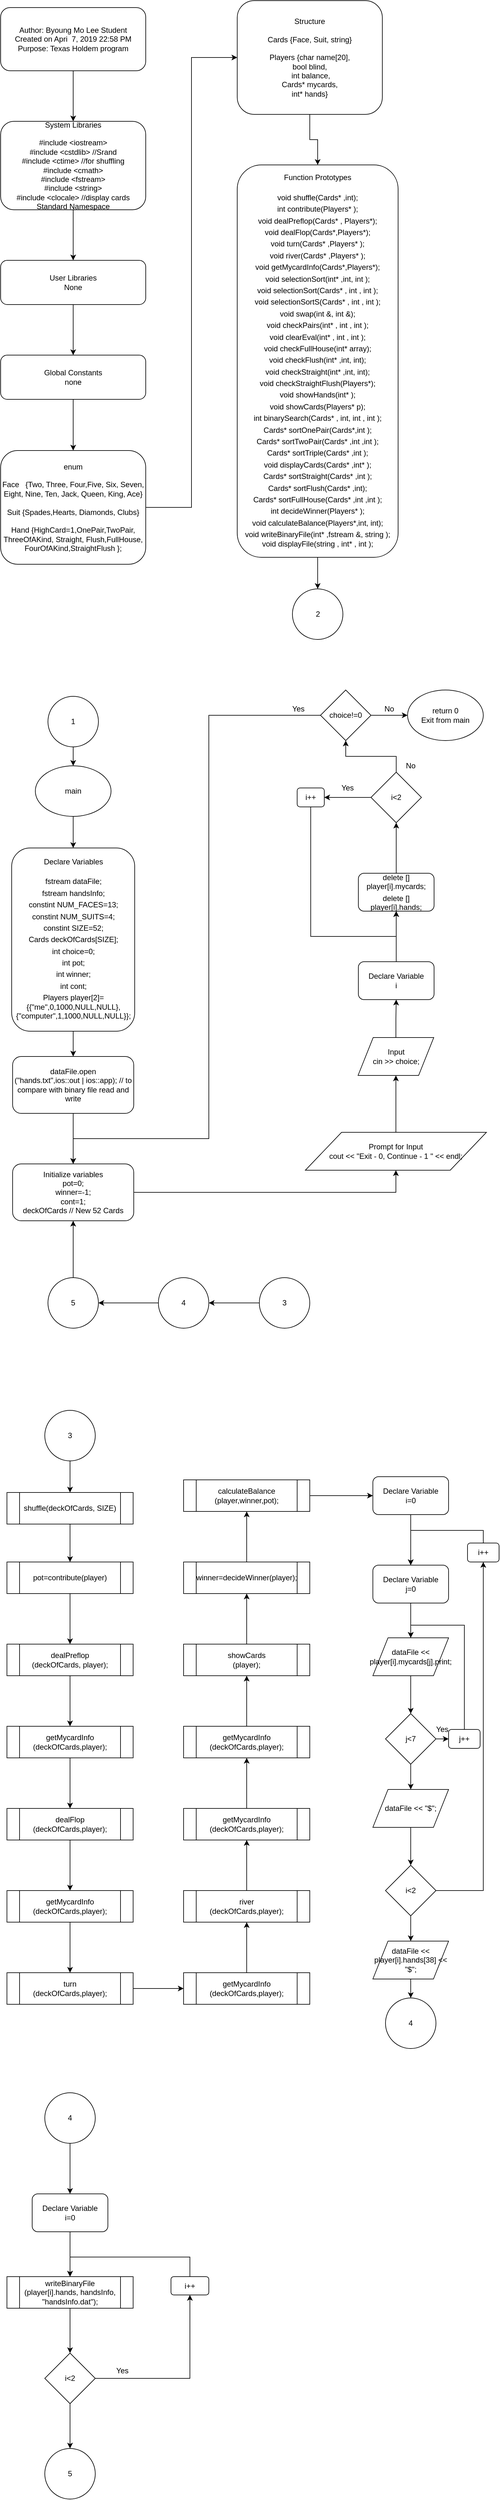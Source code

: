 <mxfile version="10.6.1" type="github"><diagram id="TRCxT1lWcluLiYAYwkDO" name="Page-1"><mxGraphModel dx="840" dy="451" grid="1" gridSize="10" guides="1" tooltips="1" connect="1" arrows="1" fold="1" page="1" pageScale="1" pageWidth="850" pageHeight="1100" math="0" shadow="0"><root><mxCell id="0"/><mxCell id="1" parent="0"/><mxCell id="BE7LSy3kybPcrryddzMH-3" value="" style="edgeStyle=orthogonalEdgeStyle;rounded=0;orthogonalLoop=1;jettySize=auto;html=1;" edge="1" parent="1" source="BE7LSy3kybPcrryddzMH-1" target="BE7LSy3kybPcrryddzMH-2"><mxGeometry relative="1" as="geometry"/></mxCell><mxCell id="BE7LSy3kybPcrryddzMH-1" value="Author: Byoung Mo Lee Student&lt;br&gt;Created on Apri&amp;nbsp; 7, 2019 22:58 PM&lt;br&gt;Purpose: Texas Holdem program&lt;br&gt;" style="rounded=1;whiteSpace=wrap;html=1;" vertex="1" parent="1"><mxGeometry x="50" y="50" width="230" height="100" as="geometry"/></mxCell><mxCell id="BE7LSy3kybPcrryddzMH-5" value="" style="edgeStyle=orthogonalEdgeStyle;rounded=0;orthogonalLoop=1;jettySize=auto;html=1;" edge="1" parent="1" source="BE7LSy3kybPcrryddzMH-2" target="BE7LSy3kybPcrryddzMH-4"><mxGeometry relative="1" as="geometry"/></mxCell><mxCell id="BE7LSy3kybPcrryddzMH-2" value="System Libraries&lt;br&gt;&lt;br&gt;#include &amp;lt;iostream&amp;gt;&lt;br&gt;#include &amp;lt;cstdlib&amp;gt; //Srand&lt;br&gt;#include &amp;lt;ctime&amp;gt; //for shuffling&lt;br&gt;#include &amp;lt;cmath&amp;gt;&lt;br&gt;#include &amp;lt;fstream&amp;gt;&lt;br&gt;#include &amp;lt;string&amp;gt;&lt;br&gt;#include &amp;lt;clocale&amp;gt; //display cards&lt;br&gt;Standard Namespace&lt;br&gt;" style="rounded=1;whiteSpace=wrap;html=1;" vertex="1" parent="1"><mxGeometry x="50" y="230" width="230" height="140" as="geometry"/></mxCell><mxCell id="BE7LSy3kybPcrryddzMH-7" value="" style="edgeStyle=orthogonalEdgeStyle;rounded=0;orthogonalLoop=1;jettySize=auto;html=1;" edge="1" parent="1" source="BE7LSy3kybPcrryddzMH-4" target="BE7LSy3kybPcrryddzMH-6"><mxGeometry relative="1" as="geometry"/></mxCell><mxCell id="BE7LSy3kybPcrryddzMH-4" value="User Libraries&lt;br&gt;None&lt;br&gt;" style="rounded=1;whiteSpace=wrap;html=1;" vertex="1" parent="1"><mxGeometry x="50" y="450" width="230" height="70" as="geometry"/></mxCell><mxCell id="BE7LSy3kybPcrryddzMH-9" value="" style="edgeStyle=orthogonalEdgeStyle;rounded=0;orthogonalLoop=1;jettySize=auto;html=1;" edge="1" parent="1" source="BE7LSy3kybPcrryddzMH-6" target="BE7LSy3kybPcrryddzMH-8"><mxGeometry relative="1" as="geometry"/></mxCell><mxCell id="BE7LSy3kybPcrryddzMH-6" value="Global Constants&lt;br&gt;none&lt;br&gt;" style="rounded=1;whiteSpace=wrap;html=1;" vertex="1" parent="1"><mxGeometry x="50" y="600" width="230" height="70" as="geometry"/></mxCell><mxCell id="BE7LSy3kybPcrryddzMH-11" value="" style="edgeStyle=orthogonalEdgeStyle;rounded=0;orthogonalLoop=1;jettySize=auto;html=1;entryX=0;entryY=0.5;entryDx=0;entryDy=0;" edge="1" parent="1" source="BE7LSy3kybPcrryddzMH-8" target="BE7LSy3kybPcrryddzMH-10"><mxGeometry relative="1" as="geometry"/></mxCell><mxCell id="BE7LSy3kybPcrryddzMH-8" value="enum&lt;br&gt;&lt;br&gt;Face&amp;nbsp; &amp;nbsp;{&lt;span&gt;Two, Three, Four,Five, Six, Seven, Eight, Nine, Ten, Jack, Queen, King, Ace}&lt;br&gt;&lt;/span&gt;&lt;span&gt;&lt;br&gt;Suit {Spades,Hearts, Diamonds, Clubs}&lt;br&gt;&lt;/span&gt;&lt;span&gt;&lt;br&gt;Hand {HighCard=&lt;/span&gt;&lt;span&gt;1&lt;/span&gt;&lt;span&gt;,OnePair,TwoPair,  ThreeOfAKind, Straight, Flush,FullHouse, FourOfAKind,StraightFlush };&lt;/span&gt;&lt;br&gt;" style="rounded=1;whiteSpace=wrap;html=1;" vertex="1" parent="1"><mxGeometry x="50" y="751" width="230" height="180" as="geometry"/></mxCell><mxCell id="BE7LSy3kybPcrryddzMH-13" value="" style="edgeStyle=orthogonalEdgeStyle;rounded=0;orthogonalLoop=1;jettySize=auto;html=1;" edge="1" parent="1" source="BE7LSy3kybPcrryddzMH-10" target="BE7LSy3kybPcrryddzMH-12"><mxGeometry relative="1" as="geometry"/></mxCell><mxCell id="BE7LSy3kybPcrryddzMH-10" value="Structure&lt;br&gt;&lt;br&gt;Cards {Face, Suit, string}&lt;br&gt;&lt;br&gt;Players {char name[20],&lt;br&gt;bool blind,&lt;br&gt;&amp;nbsp;int balance,&lt;br&gt;Cards* mycards,&lt;br&gt;int* hands}&lt;br&gt;" style="rounded=1;whiteSpace=wrap;html=1;" vertex="1" parent="1"><mxGeometry x="425" y="39" width="230" height="180" as="geometry"/></mxCell><mxCell id="BE7LSy3kybPcrryddzMH-15" style="edgeStyle=orthogonalEdgeStyle;rounded=0;orthogonalLoop=1;jettySize=auto;html=1;exitX=0.5;exitY=1;exitDx=0;exitDy=0;" edge="1" parent="1" source="BE7LSy3kybPcrryddzMH-12" target="BE7LSy3kybPcrryddzMH-14"><mxGeometry relative="1" as="geometry"/></mxCell><mxCell id="BE7LSy3kybPcrryddzMH-12" value="Function Prototypes&lt;br&gt;&lt;br&gt;&lt;table&gt;&lt;tbody&gt;&lt;tr&gt;&lt;td id=&quot;LC44&quot;&gt;&lt;span&gt;void&amp;nbsp;&lt;/span&gt;&lt;span&gt;shuffle&lt;/span&gt;(Cards* ,&lt;span&gt;int&lt;/span&gt;);&lt;/td&gt;&lt;/tr&gt;&lt;tr&gt;&lt;td id=&quot;LC45&quot;&gt;&lt;span&gt;int&amp;nbsp;&lt;/span&gt;&lt;span&gt;contribute&lt;/span&gt;(Players* );&lt;/td&gt;&lt;/tr&gt;&lt;tr&gt;&lt;td id=&quot;LC46&quot;&gt;&lt;span&gt;void&amp;nbsp;&lt;/span&gt;&lt;span&gt;dealPreflop&lt;/span&gt;(Cards* , Players*);&lt;/td&gt;&lt;/tr&gt;&lt;tr&gt;&lt;td id=&quot;LC47&quot;&gt;&lt;span&gt;void&amp;nbsp;&lt;/span&gt;&lt;span&gt;dealFlop&lt;/span&gt;(Cards*,Players*);&lt;/td&gt;&lt;/tr&gt;&lt;tr&gt;&lt;td id=&quot;LC48&quot;&gt;&lt;span&gt;void&amp;nbsp;&lt;/span&gt;&lt;span&gt;turn&lt;/span&gt;(Cards* ,Players* );&lt;/td&gt;&lt;/tr&gt;&lt;tr&gt;&lt;td id=&quot;LC49&quot;&gt;&lt;span&gt;void&amp;nbsp;&lt;/span&gt;&lt;span&gt;river&lt;/span&gt;(Cards* ,Players* );&lt;/td&gt;&lt;/tr&gt;&lt;tr&gt;&lt;td id=&quot;LC50&quot;&gt;&lt;span&gt;void&amp;nbsp;&lt;/span&gt;&lt;span&gt;getMycardInfo&lt;/span&gt;(Cards*,Players*);&lt;/td&gt;&lt;/tr&gt;&lt;tr&gt;&lt;td id=&quot;LC51&quot;&gt;&lt;span&gt;void&amp;nbsp;&lt;/span&gt;&lt;span&gt;selectionSort&lt;/span&gt;(&lt;span&gt;int&lt;/span&gt;* ,&lt;span&gt;int&lt;/span&gt;,  &lt;span&gt;int&lt;/span&gt; );&lt;/td&gt;&lt;/tr&gt;&lt;tr&gt;&lt;td id=&quot;LC52&quot;&gt;&lt;span&gt;void&amp;nbsp;&lt;/span&gt;&lt;span&gt;selectionSort&lt;/span&gt;(Cards* , &lt;span&gt;int&lt;/span&gt; , &lt;span&gt;int&lt;/span&gt; );&lt;/td&gt;&lt;/tr&gt;&lt;tr&gt;&lt;td id=&quot;LC53&quot;&gt;&lt;span&gt;void&amp;nbsp;&lt;/span&gt;&lt;span&gt;selectionSortS&lt;/span&gt;(Cards* , &lt;span&gt;int&lt;/span&gt; , &lt;span&gt;int&lt;/span&gt; );&lt;/td&gt;&lt;/tr&gt;&lt;tr&gt;&lt;td id=&quot;LC54&quot;&gt;&lt;span&gt;void&amp;nbsp;&lt;/span&gt;&lt;span&gt;swap&lt;/span&gt;(&lt;span&gt;int&lt;/span&gt; &amp;amp;, &lt;span&gt;int&lt;/span&gt; &amp;amp;);&lt;/td&gt;&lt;/tr&gt;&lt;tr&gt;&lt;td id=&quot;LC55&quot;&gt;&lt;span&gt;void&amp;nbsp;&lt;/span&gt;&lt;span&gt;checkPairs&lt;/span&gt;(&lt;span&gt;int&lt;/span&gt;* , &lt;span&gt;int&lt;/span&gt; , &lt;span&gt;int&lt;/span&gt; );&lt;/td&gt;&lt;/tr&gt;&lt;tr&gt;&lt;td id=&quot;LC56&quot;&gt;&lt;span&gt;void&amp;nbsp;&lt;/span&gt;&lt;span&gt;clearEval&lt;/span&gt;(&lt;span&gt;int&lt;/span&gt;* , &lt;span&gt;int&lt;/span&gt; , &lt;span&gt;int&lt;/span&gt; );&lt;/td&gt;&lt;/tr&gt;&lt;tr&gt;&lt;td id=&quot;LC57&quot;&gt;&lt;span&gt;void&amp;nbsp;&lt;/span&gt;&lt;span&gt;checkFullHouse&lt;/span&gt;(&lt;span&gt;int&lt;/span&gt;* array);&lt;/td&gt;&lt;/tr&gt;&lt;tr&gt;&lt;td id=&quot;LC58&quot;&gt;&lt;span&gt;void&amp;nbsp;&lt;/span&gt;&lt;span&gt;checkFlush&lt;/span&gt;(&lt;span&gt;int&lt;/span&gt;* ,&lt;span&gt;int&lt;/span&gt;, &lt;span&gt;int&lt;/span&gt;);&lt;/td&gt;&lt;/tr&gt;&lt;tr&gt;&lt;td id=&quot;LC59&quot;&gt;&lt;span&gt;void&amp;nbsp;&lt;/span&gt;&lt;span&gt;checkStraight&lt;/span&gt;(&lt;span&gt;int&lt;/span&gt;* ,&lt;span&gt;int&lt;/span&gt;, &lt;span&gt;int&lt;/span&gt;);&lt;/td&gt;&lt;/tr&gt;&lt;tr&gt;&lt;td id=&quot;LC60&quot;&gt;&lt;span&gt;void&amp;nbsp;&lt;/span&gt;&lt;span&gt;checkStraightFlush&lt;/span&gt;(Players*);&lt;/td&gt;&lt;/tr&gt;&lt;tr&gt;&lt;td id=&quot;LC61&quot;&gt;&lt;span&gt;void&amp;nbsp;&lt;/span&gt;&lt;span&gt;showHands&lt;/span&gt;(&lt;span&gt;int&lt;/span&gt;* );&lt;/td&gt;&lt;/tr&gt;&lt;tr&gt;&lt;td id=&quot;LC62&quot;&gt;&lt;span&gt;void&amp;nbsp;&lt;/span&gt;&lt;span&gt;showCards&lt;/span&gt;(Players* p);&lt;/td&gt;&lt;/tr&gt;&lt;tr&gt;&lt;td id=&quot;LC63&quot;&gt;&lt;span&gt;int&amp;nbsp;&lt;/span&gt;&lt;span&gt;binarySearch&lt;/span&gt;(Cards* , &lt;span&gt;int&lt;/span&gt;, &lt;span&gt;int&lt;/span&gt; , &lt;span&gt;int&lt;/span&gt; );&lt;/td&gt;&lt;/tr&gt;&lt;tr&gt;&lt;td id=&quot;LC64&quot;&gt;Cards* &lt;span&gt;sortOnePair&lt;/span&gt;(Cards*,&lt;span&gt;int&lt;/span&gt; );&lt;/td&gt;&lt;/tr&gt;&lt;tr&gt;&lt;td id=&quot;LC65&quot;&gt;Cards* &lt;span&gt;sortTwoPair&lt;/span&gt;(Cards* ,&lt;span&gt;int&lt;/span&gt; ,&lt;span&gt;int&lt;/span&gt; );&lt;/td&gt;&lt;/tr&gt;&lt;tr&gt;&lt;td id=&quot;LC66&quot;&gt;Cards* &lt;span&gt;sortTriple&lt;/span&gt;(Cards* ,&lt;span&gt;int&lt;/span&gt; );&lt;/td&gt;&lt;/tr&gt;&lt;tr&gt;&lt;td id=&quot;LC67&quot;&gt;&lt;span&gt;void&amp;nbsp;&lt;/span&gt;&lt;span&gt;displayCards&lt;/span&gt;(Cards* ,&lt;span&gt;int&lt;/span&gt;* );&lt;/td&gt;&lt;/tr&gt;&lt;tr&gt;&lt;td id=&quot;LC68&quot;&gt;Cards* &lt;span&gt;sortStraight&lt;/span&gt;(Cards* ,&lt;span&gt;int&lt;/span&gt; );&lt;/td&gt;&lt;/tr&gt;&lt;tr&gt;&lt;td id=&quot;LC69&quot;&gt;Cards* &lt;span&gt;sortFlush&lt;/span&gt;(Cards* ,&lt;span&gt;int&lt;/span&gt;);&lt;/td&gt;&lt;/tr&gt;&lt;tr&gt;&lt;td id=&quot;LC70&quot;&gt;Cards* &lt;span&gt;sortFullHouse&lt;/span&gt;(Cards* ,&lt;span&gt;int&lt;/span&gt; ,&lt;span&gt;int&lt;/span&gt; );&lt;/td&gt;&lt;/tr&gt;&lt;tr&gt;&lt;td id=&quot;LC71&quot;&gt;&lt;span&gt;int&amp;nbsp;&lt;/span&gt;&lt;span&gt;decideWinner&lt;/span&gt;(Players* );&lt;/td&gt;&lt;/tr&gt;&lt;tr&gt;&lt;td id=&quot;LC72&quot;&gt;&lt;span&gt;void&amp;nbsp;&lt;/span&gt;&lt;span&gt;calculateBalance&lt;/span&gt;(Players*,&lt;span&gt;int&lt;/span&gt;, &lt;span&gt;int&lt;/span&gt;);&lt;/td&gt;&lt;/tr&gt;&lt;tr&gt;&lt;td id=&quot;LC73&quot;&gt;&lt;span&gt;void&amp;nbsp;&lt;/span&gt;&lt;span&gt;writeBinaryFile&lt;/span&gt;(&lt;span&gt;int&lt;/span&gt;* ,fstream &amp;amp;, string );&lt;br&gt;void&amp;nbsp;&lt;span&gt;displayFile&lt;/span&gt;&lt;span&gt;(string , &lt;/span&gt;&lt;span&gt;int&lt;/span&gt;&lt;span&gt;* , &lt;/span&gt;&lt;span&gt;int&lt;/span&gt;&lt;span&gt; );&lt;/span&gt;&lt;br&gt;&lt;/td&gt;&lt;/tr&gt;&lt;/tbody&gt;&lt;/table&gt;" style="rounded=1;whiteSpace=wrap;html=1;" vertex="1" parent="1"><mxGeometry x="425" y="299" width="255" height="621" as="geometry"/></mxCell><mxCell id="BE7LSy3kybPcrryddzMH-14" value="2&lt;br&gt;" style="ellipse;whiteSpace=wrap;html=1;aspect=fixed;" vertex="1" parent="1"><mxGeometry x="512.5" y="970" width="80" height="80" as="geometry"/></mxCell><mxCell id="BE7LSy3kybPcrryddzMH-20" style="edgeStyle=orthogonalEdgeStyle;rounded=0;orthogonalLoop=1;jettySize=auto;html=1;exitX=0.5;exitY=1;exitDx=0;exitDy=0;entryX=0.5;entryY=0;entryDx=0;entryDy=0;" edge="1" parent="1" source="BE7LSy3kybPcrryddzMH-16" target="BE7LSy3kybPcrryddzMH-19"><mxGeometry relative="1" as="geometry"/></mxCell><mxCell id="BE7LSy3kybPcrryddzMH-16" value="1&lt;br&gt;" style="ellipse;whiteSpace=wrap;html=1;aspect=fixed;" vertex="1" parent="1"><mxGeometry x="125" y="1140" width="80" height="80" as="geometry"/></mxCell><mxCell id="BE7LSy3kybPcrryddzMH-25" style="edgeStyle=orthogonalEdgeStyle;rounded=0;orthogonalLoop=1;jettySize=auto;html=1;exitX=0.5;exitY=1;exitDx=0;exitDy=0;entryX=0.5;entryY=0;entryDx=0;entryDy=0;" edge="1" parent="1" source="BE7LSy3kybPcrryddzMH-17" target="BE7LSy3kybPcrryddzMH-22"><mxGeometry relative="1" as="geometry"/></mxCell><mxCell id="BE7LSy3kybPcrryddzMH-17" value="Declare Variables&lt;br&gt;&lt;br&gt;&lt;table&gt;&lt;tbody&gt;&lt;tr&gt;&lt;td id=&quot;LC85&quot;&gt;fstream dataFile;&lt;/td&gt;&lt;/tr&gt;&lt;tr&gt;&lt;td id=&quot;LC86&quot;&gt;    fstream handsInfo;&lt;/td&gt;&lt;/tr&gt;&lt;tr&gt;&lt;td id=&quot;LC88&quot;&gt;&lt;span&gt;const&lt;/span&gt;&lt;span&gt;int&lt;/span&gt; NUM_FACES=&lt;span&gt;13&lt;/span&gt;;&lt;/td&gt;&lt;/tr&gt;&lt;tr&gt;&lt;td id=&quot;LC89&quot;&gt;&lt;span&gt;const&lt;/span&gt;&lt;span&gt;int&lt;/span&gt; NUM_SUITS=&lt;span&gt;4&lt;/span&gt;;&lt;/td&gt;&lt;/tr&gt;&lt;tr&gt;&lt;td id=&quot;LC90&quot;&gt;&lt;span&gt;const&lt;/span&gt;&lt;span&gt;int&lt;/span&gt; SIZE=&lt;span&gt;52&lt;/span&gt;;&lt;/td&gt;&lt;/tr&gt;&lt;tr&gt;&lt;td id=&quot;LC91&quot;&gt;    Cards deckOfCards[SIZE];&lt;/td&gt;&lt;/tr&gt;&lt;tr&gt;&lt;td id=&quot;LC92&quot;&gt;&lt;span&gt;int&lt;/span&gt; choice=&lt;span&gt;0&lt;/span&gt;;&lt;/td&gt;&lt;/tr&gt;&lt;tr&gt;&lt;td id=&quot;LC93&quot;&gt;&lt;span&gt;int&lt;/span&gt; pot;&lt;/td&gt;&lt;/tr&gt;&lt;tr&gt;&lt;td id=&quot;LC94&quot;&gt;&lt;span&gt;int&lt;/span&gt; winner;&lt;/td&gt;&lt;/tr&gt;&lt;tr&gt;&lt;td id=&quot;LC95&quot;&gt;&lt;span&gt;int&lt;/span&gt; cont;&lt;/td&gt;&lt;/tr&gt;&lt;tr&gt;&lt;td id=&quot;LC99&quot;&gt;    Players player[&lt;span&gt;2&lt;/span&gt;]={{&lt;span&gt;&lt;span&gt;&quot;&lt;/span&gt;me&lt;span&gt;&quot;&lt;/span&gt;&lt;/span&gt;,&lt;span&gt;0&lt;/span&gt;,&lt;span&gt;1000&lt;/span&gt;,&lt;span&gt;NULL&lt;/span&gt;,&lt;span&gt;NULL&lt;/span&gt;},{&lt;span&gt;&lt;span&gt;&quot;&lt;/span&gt;computer&lt;span&gt;&quot;&lt;/span&gt;&lt;/span&gt;,&lt;span&gt;1&lt;/span&gt;,&lt;span&gt;1000&lt;/span&gt;,&lt;span&gt;NULL&lt;/span&gt;,&lt;span&gt;NULL&lt;/span&gt;}};&lt;/td&gt;&lt;/tr&gt;&lt;/tbody&gt;&lt;/table&gt;" style="rounded=1;whiteSpace=wrap;html=1;" vertex="1" parent="1"><mxGeometry x="67.5" y="1380" width="195" height="290" as="geometry"/></mxCell><mxCell id="BE7LSy3kybPcrryddzMH-21" style="edgeStyle=orthogonalEdgeStyle;rounded=0;orthogonalLoop=1;jettySize=auto;html=1;exitX=0.5;exitY=1;exitDx=0;exitDy=0;entryX=0.5;entryY=0;entryDx=0;entryDy=0;" edge="1" parent="1" source="BE7LSy3kybPcrryddzMH-19" target="BE7LSy3kybPcrryddzMH-17"><mxGeometry relative="1" as="geometry"/></mxCell><mxCell id="BE7LSy3kybPcrryddzMH-19" value="main" style="ellipse;whiteSpace=wrap;html=1;" vertex="1" parent="1"><mxGeometry x="105" y="1250" width="120" height="80" as="geometry"/></mxCell><mxCell id="BE7LSy3kybPcrryddzMH-24" value="" style="edgeStyle=orthogonalEdgeStyle;rounded=0;orthogonalLoop=1;jettySize=auto;html=1;" edge="1" parent="1" source="BE7LSy3kybPcrryddzMH-22" target="BE7LSy3kybPcrryddzMH-23"><mxGeometry relative="1" as="geometry"/></mxCell><mxCell id="BE7LSy3kybPcrryddzMH-22" value="&lt;span&gt;dataFile.&lt;/span&gt;&lt;span&gt;open&lt;br&gt;&lt;/span&gt;&lt;span&gt;(&lt;/span&gt;&lt;span&gt;&lt;span&gt;&quot;&lt;/span&gt;hands.txt&lt;span&gt;&quot;&lt;/span&gt;&lt;/span&gt;&lt;span&gt;,ios::out | ios::app); // to compare with binary file read and write&lt;/span&gt;" style="rounded=1;whiteSpace=wrap;html=1;" vertex="1" parent="1"><mxGeometry x="69" y="1710" width="192" height="90" as="geometry"/></mxCell><mxCell id="BE7LSy3kybPcrryddzMH-136" style="edgeStyle=orthogonalEdgeStyle;rounded=0;orthogonalLoop=1;jettySize=auto;html=1;exitX=1;exitY=0.5;exitDx=0;exitDy=0;entryX=0.5;entryY=1;entryDx=0;entryDy=0;" edge="1" parent="1" source="BE7LSy3kybPcrryddzMH-23" target="BE7LSy3kybPcrryddzMH-119"><mxGeometry relative="1" as="geometry"/></mxCell><mxCell id="BE7LSy3kybPcrryddzMH-23" value="Initialize variables&lt;br&gt;pot=0;&lt;br&gt;winner=-1;&lt;br&gt;cont=1;&lt;br&gt;deckOfCards // New 52 Cards&lt;br&gt;" style="rounded=1;whiteSpace=wrap;html=1;" vertex="1" parent="1"><mxGeometry x="69" y="1880" width="192" height="90" as="geometry"/></mxCell><mxCell id="BE7LSy3kybPcrryddzMH-45" style="edgeStyle=orthogonalEdgeStyle;rounded=0;orthogonalLoop=1;jettySize=auto;html=1;exitX=0.5;exitY=0;exitDx=0;exitDy=0;entryX=0.5;entryY=1;entryDx=0;entryDy=0;" edge="1" parent="1" source="BE7LSy3kybPcrryddzMH-28" target="BE7LSy3kybPcrryddzMH-23"><mxGeometry relative="1" as="geometry"/></mxCell><mxCell id="BE7LSy3kybPcrryddzMH-28" value="5" style="ellipse;whiteSpace=wrap;html=1;aspect=fixed;" vertex="1" parent="1"><mxGeometry x="125" y="2060" width="80" height="80" as="geometry"/></mxCell><mxCell id="BE7LSy3kybPcrryddzMH-141" style="edgeStyle=orthogonalEdgeStyle;rounded=0;orthogonalLoop=1;jettySize=auto;html=1;exitX=1;exitY=0.5;exitDx=0;exitDy=0;entryX=0;entryY=0.5;entryDx=0;entryDy=0;" edge="1" parent="1" source="BE7LSy3kybPcrryddzMH-30" target="BE7LSy3kybPcrryddzMH-37"><mxGeometry relative="1" as="geometry"/></mxCell><mxCell id="BE7LSy3kybPcrryddzMH-143" style="edgeStyle=orthogonalEdgeStyle;rounded=0;orthogonalLoop=1;jettySize=auto;html=1;exitX=0;exitY=0.5;exitDx=0;exitDy=0;entryX=0.5;entryY=0;entryDx=0;entryDy=0;" edge="1" parent="1" source="BE7LSy3kybPcrryddzMH-30" target="BE7LSy3kybPcrryddzMH-23"><mxGeometry relative="1" as="geometry"><Array as="points"><mxPoint x="380" y="1170"/><mxPoint x="380" y="1840"/><mxPoint x="165" y="1840"/></Array></mxGeometry></mxCell><mxCell id="BE7LSy3kybPcrryddzMH-30" value="choice!=0" style="rhombus;whiteSpace=wrap;html=1;" vertex="1" parent="1"><mxGeometry x="557" y="1130" width="80" height="80" as="geometry"/></mxCell><mxCell id="BE7LSy3kybPcrryddzMH-32" value="Yes" style="text;html=1;strokeColor=none;fillColor=none;align=center;verticalAlign=middle;whiteSpace=wrap;rounded=0;" vertex="1" parent="1"><mxGeometry x="501.5" y="1150" width="40" height="20" as="geometry"/></mxCell><mxCell id="BE7LSy3kybPcrryddzMH-37" value="return 0&lt;br&gt;Exit from main&lt;br&gt;" style="ellipse;whiteSpace=wrap;html=1;" vertex="1" parent="1"><mxGeometry x="695" y="1130" width="120" height="80" as="geometry"/></mxCell><mxCell id="BE7LSy3kybPcrryddzMH-42" style="edgeStyle=orthogonalEdgeStyle;rounded=0;orthogonalLoop=1;jettySize=auto;html=1;exitX=0.5;exitY=1;exitDx=0;exitDy=0;entryX=0.5;entryY=0;entryDx=0;entryDy=0;" edge="1" parent="1" source="BE7LSy3kybPcrryddzMH-38" target="BE7LSy3kybPcrryddzMH-39"><mxGeometry relative="1" as="geometry"/></mxCell><mxCell id="BE7LSy3kybPcrryddzMH-38" value="3" style="ellipse;whiteSpace=wrap;html=1;aspect=fixed;" vertex="1" parent="1"><mxGeometry x="120" y="2270" width="80" height="80" as="geometry"/></mxCell><mxCell id="BE7LSy3kybPcrryddzMH-44" style="edgeStyle=orthogonalEdgeStyle;rounded=0;orthogonalLoop=1;jettySize=auto;html=1;exitX=0.5;exitY=1;exitDx=0;exitDy=0;entryX=0.5;entryY=0;entryDx=0;entryDy=0;" edge="1" parent="1" source="BE7LSy3kybPcrryddzMH-39"><mxGeometry relative="1" as="geometry"><mxPoint x="160" y="2510" as="targetPoint"/></mxGeometry></mxCell><mxCell id="BE7LSy3kybPcrryddzMH-39" value="shuffle(deckOfCards, SIZE)" style="shape=process;whiteSpace=wrap;html=1;backgroundOutline=1;" vertex="1" parent="1"><mxGeometry x="60" y="2400" width="200" height="50" as="geometry"/></mxCell><mxCell id="BE7LSy3kybPcrryddzMH-51" value="" style="edgeStyle=orthogonalEdgeStyle;rounded=0;orthogonalLoop=1;jettySize=auto;html=1;" edge="1" parent="1" source="BE7LSy3kybPcrryddzMH-40" target="BE7LSy3kybPcrryddzMH-50"><mxGeometry relative="1" as="geometry"/></mxCell><mxCell id="BE7LSy3kybPcrryddzMH-40" value="pot=contribute(player)" style="shape=process;whiteSpace=wrap;html=1;backgroundOutline=1;" vertex="1" parent="1"><mxGeometry x="60" y="2510" width="200" height="50" as="geometry"/></mxCell><mxCell id="BE7LSy3kybPcrryddzMH-55" value="" style="edgeStyle=orthogonalEdgeStyle;rounded=0;orthogonalLoop=1;jettySize=auto;html=1;" edge="1" parent="1" source="BE7LSy3kybPcrryddzMH-50" target="BE7LSy3kybPcrryddzMH-54"><mxGeometry relative="1" as="geometry"/></mxCell><mxCell id="BE7LSy3kybPcrryddzMH-50" value="&lt;span&gt;dealPreflop&lt;br&gt;&lt;/span&gt;&lt;span&gt;(deckOfCards, player);&lt;/span&gt;" style="shape=process;whiteSpace=wrap;html=1;backgroundOutline=1;" vertex="1" parent="1"><mxGeometry x="60" y="2640" width="200" height="50" as="geometry"/></mxCell><mxCell id="BE7LSy3kybPcrryddzMH-57" value="" style="edgeStyle=orthogonalEdgeStyle;rounded=0;orthogonalLoop=1;jettySize=auto;html=1;" edge="1" parent="1" source="BE7LSy3kybPcrryddzMH-54" target="BE7LSy3kybPcrryddzMH-56"><mxGeometry relative="1" as="geometry"/></mxCell><mxCell id="BE7LSy3kybPcrryddzMH-54" value="&lt;span&gt;getMycardInfo&lt;br&gt;&lt;/span&gt;&lt;span&gt;(deckOfCards,player);&lt;/span&gt;&lt;br&gt;" style="shape=process;whiteSpace=wrap;html=1;backgroundOutline=1;" vertex="1" parent="1"><mxGeometry x="60" y="2770" width="200" height="50" as="geometry"/></mxCell><mxCell id="BE7LSy3kybPcrryddzMH-59" value="" style="edgeStyle=orthogonalEdgeStyle;rounded=0;orthogonalLoop=1;jettySize=auto;html=1;" edge="1" parent="1" source="BE7LSy3kybPcrryddzMH-56" target="BE7LSy3kybPcrryddzMH-58"><mxGeometry relative="1" as="geometry"/></mxCell><mxCell id="BE7LSy3kybPcrryddzMH-56" value="&lt;span&gt;dealFlop&lt;br&gt;&lt;/span&gt;&lt;span&gt;(deckOfCards,player);&lt;/span&gt;&lt;br&gt;" style="shape=process;whiteSpace=wrap;html=1;backgroundOutline=1;" vertex="1" parent="1"><mxGeometry x="60" y="2900" width="200" height="50" as="geometry"/></mxCell><mxCell id="BE7LSy3kybPcrryddzMH-61" value="" style="edgeStyle=orthogonalEdgeStyle;rounded=0;orthogonalLoop=1;jettySize=auto;html=1;" edge="1" parent="1" source="BE7LSy3kybPcrryddzMH-58" target="BE7LSy3kybPcrryddzMH-60"><mxGeometry relative="1" as="geometry"/></mxCell><mxCell id="BE7LSy3kybPcrryddzMH-58" value="&lt;span&gt;getMycardInfo&lt;br&gt;&lt;/span&gt;&lt;span&gt;(deckOfCards,player);&lt;/span&gt;&lt;br&gt;" style="shape=process;whiteSpace=wrap;html=1;backgroundOutline=1;" vertex="1" parent="1"><mxGeometry x="60" y="3030" width="200" height="50" as="geometry"/></mxCell><mxCell id="BE7LSy3kybPcrryddzMH-63" value="" style="edgeStyle=orthogonalEdgeStyle;rounded=0;orthogonalLoop=1;jettySize=auto;html=1;" edge="1" parent="1" source="BE7LSy3kybPcrryddzMH-60" target="BE7LSy3kybPcrryddzMH-62"><mxGeometry relative="1" as="geometry"/></mxCell><mxCell id="BE7LSy3kybPcrryddzMH-60" value="&lt;span&gt;turn&lt;br&gt;&lt;/span&gt;&lt;span&gt;(deckOfCards,player);&lt;/span&gt;&lt;br&gt;" style="shape=process;whiteSpace=wrap;html=1;backgroundOutline=1;" vertex="1" parent="1"><mxGeometry x="60" y="3160" width="200" height="50" as="geometry"/></mxCell><mxCell id="BE7LSy3kybPcrryddzMH-65" value="" style="edgeStyle=orthogonalEdgeStyle;rounded=0;orthogonalLoop=1;jettySize=auto;html=1;" edge="1" parent="1" source="BE7LSy3kybPcrryddzMH-62" target="BE7LSy3kybPcrryddzMH-64"><mxGeometry relative="1" as="geometry"/></mxCell><mxCell id="BE7LSy3kybPcrryddzMH-62" value="&lt;span&gt;getMycardInfo&lt;br&gt;&lt;/span&gt;&lt;span&gt;(deckOfCards,player);&lt;/span&gt;&lt;br&gt;" style="shape=process;whiteSpace=wrap;html=1;backgroundOutline=1;" vertex="1" parent="1"><mxGeometry x="340" y="3160" width="200" height="50" as="geometry"/></mxCell><mxCell id="BE7LSy3kybPcrryddzMH-67" value="" style="edgeStyle=orthogonalEdgeStyle;rounded=0;orthogonalLoop=1;jettySize=auto;html=1;" edge="1" parent="1" source="BE7LSy3kybPcrryddzMH-64" target="BE7LSy3kybPcrryddzMH-66"><mxGeometry relative="1" as="geometry"/></mxCell><mxCell id="BE7LSy3kybPcrryddzMH-64" value="&lt;table&gt;&lt;tbody&gt;&lt;tr&gt;&lt;td id=&quot;LC181&quot;&gt;&lt;span&gt;river&lt;br&gt;&lt;/span&gt;(deckOfCards,player);&lt;/td&gt;&lt;/tr&gt;&lt;/tbody&gt;&lt;/table&gt;" style="shape=process;whiteSpace=wrap;html=1;backgroundOutline=1;" vertex="1" parent="1"><mxGeometry x="340" y="3030" width="200" height="50" as="geometry"/></mxCell><mxCell id="BE7LSy3kybPcrryddzMH-69" value="" style="edgeStyle=orthogonalEdgeStyle;rounded=0;orthogonalLoop=1;jettySize=auto;html=1;" edge="1" parent="1" source="BE7LSy3kybPcrryddzMH-66" target="BE7LSy3kybPcrryddzMH-68"><mxGeometry relative="1" as="geometry"/></mxCell><mxCell id="BE7LSy3kybPcrryddzMH-66" value="&lt;span&gt;getMycardInfo&lt;br&gt;&lt;/span&gt;&lt;span&gt;(deckOfCards,player);&lt;/span&gt;&lt;br&gt;" style="shape=process;whiteSpace=wrap;html=1;backgroundOutline=1;" vertex="1" parent="1"><mxGeometry x="340" y="2900" width="200" height="50" as="geometry"/></mxCell><mxCell id="BE7LSy3kybPcrryddzMH-71" value="" style="edgeStyle=orthogonalEdgeStyle;rounded=0;orthogonalLoop=1;jettySize=auto;html=1;" edge="1" parent="1" source="BE7LSy3kybPcrryddzMH-68" target="BE7LSy3kybPcrryddzMH-70"><mxGeometry relative="1" as="geometry"/></mxCell><mxCell id="BE7LSy3kybPcrryddzMH-68" value="&lt;span&gt;getMycardInfo&lt;br&gt;&lt;/span&gt;&lt;span&gt;(deckOfCards,player);&lt;/span&gt;&lt;br&gt;" style="shape=process;whiteSpace=wrap;html=1;backgroundOutline=1;" vertex="1" parent="1"><mxGeometry x="340" y="2770" width="200" height="50" as="geometry"/></mxCell><mxCell id="BE7LSy3kybPcrryddzMH-73" value="" style="edgeStyle=orthogonalEdgeStyle;rounded=0;orthogonalLoop=1;jettySize=auto;html=1;" edge="1" parent="1" source="BE7LSy3kybPcrryddzMH-70" target="BE7LSy3kybPcrryddzMH-72"><mxGeometry relative="1" as="geometry"/></mxCell><mxCell id="BE7LSy3kybPcrryddzMH-70" value="&lt;span&gt;showCards&lt;br&gt;&lt;/span&gt;&lt;span&gt;(player);&lt;/span&gt;&lt;br&gt;" style="shape=process;whiteSpace=wrap;html=1;backgroundOutline=1;" vertex="1" parent="1"><mxGeometry x="340" y="2640" width="200" height="50" as="geometry"/></mxCell><mxCell id="BE7LSy3kybPcrryddzMH-75" value="" style="edgeStyle=orthogonalEdgeStyle;rounded=0;orthogonalLoop=1;jettySize=auto;html=1;" edge="1" parent="1" source="BE7LSy3kybPcrryddzMH-72" target="BE7LSy3kybPcrryddzMH-74"><mxGeometry relative="1" as="geometry"/></mxCell><mxCell id="BE7LSy3kybPcrryddzMH-72" value="&lt;span&gt;winner=&lt;/span&gt;&lt;span&gt;decideWinner&lt;/span&gt;&lt;span&gt;(player);&lt;/span&gt;&lt;br&gt;" style="shape=process;whiteSpace=wrap;html=1;backgroundOutline=1;" vertex="1" parent="1"><mxGeometry x="340" y="2510" width="200" height="50" as="geometry"/></mxCell><mxCell id="BE7LSy3kybPcrryddzMH-77" style="edgeStyle=orthogonalEdgeStyle;rounded=0;orthogonalLoop=1;jettySize=auto;html=1;exitX=1;exitY=0.5;exitDx=0;exitDy=0;" edge="1" parent="1" source="BE7LSy3kybPcrryddzMH-74" target="BE7LSy3kybPcrryddzMH-76"><mxGeometry relative="1" as="geometry"/></mxCell><mxCell id="BE7LSy3kybPcrryddzMH-74" value="&lt;span&gt;calculateBalance&lt;br&gt;&lt;/span&gt;&lt;span&gt;(player,winner,pot);&lt;/span&gt;&lt;br&gt;" style="shape=process;whiteSpace=wrap;html=1;backgroundOutline=1;" vertex="1" parent="1"><mxGeometry x="340" y="2380" width="200" height="50" as="geometry"/></mxCell><mxCell id="BE7LSy3kybPcrryddzMH-79" value="" style="edgeStyle=orthogonalEdgeStyle;rounded=0;orthogonalLoop=1;jettySize=auto;html=1;" edge="1" parent="1" source="BE7LSy3kybPcrryddzMH-76" target="BE7LSy3kybPcrryddzMH-78"><mxGeometry relative="1" as="geometry"/></mxCell><mxCell id="BE7LSy3kybPcrryddzMH-76" value="Declare Variable&lt;br&gt;i=0" style="rounded=1;whiteSpace=wrap;html=1;" vertex="1" parent="1"><mxGeometry x="640" y="2375" width="120" height="60" as="geometry"/></mxCell><mxCell id="BE7LSy3kybPcrryddzMH-83" style="edgeStyle=orthogonalEdgeStyle;rounded=0;orthogonalLoop=1;jettySize=auto;html=1;exitX=0.5;exitY=1;exitDx=0;exitDy=0;" edge="1" parent="1" source="BE7LSy3kybPcrryddzMH-78"><mxGeometry relative="1" as="geometry"><mxPoint x="700" y="2630" as="targetPoint"/></mxGeometry></mxCell><mxCell id="BE7LSy3kybPcrryddzMH-78" value="Declare Variable&lt;br&gt;j=0" style="rounded=1;whiteSpace=wrap;html=1;" vertex="1" parent="1"><mxGeometry x="640" y="2515" width="120" height="60" as="geometry"/></mxCell><mxCell id="BE7LSy3kybPcrryddzMH-88" style="edgeStyle=orthogonalEdgeStyle;rounded=0;orthogonalLoop=1;jettySize=auto;html=1;exitX=0.5;exitY=1;exitDx=0;exitDy=0;" edge="1" parent="1" source="BE7LSy3kybPcrryddzMH-80" target="BE7LSy3kybPcrryddzMH-81"><mxGeometry relative="1" as="geometry"/></mxCell><mxCell id="BE7LSy3kybPcrryddzMH-80" value="&lt;span&gt;dataFile &amp;lt;&amp;lt; player[i].&lt;/span&gt;&lt;span&gt;mycards&lt;/span&gt;&lt;span&gt;[j].&lt;/span&gt;&lt;span&gt;print&lt;/span&gt;&lt;span&gt;;&lt;/span&gt;" style="shape=parallelogram;perimeter=parallelogramPerimeter;whiteSpace=wrap;html=1;" vertex="1" parent="1"><mxGeometry x="640" y="2630" width="120" height="60" as="geometry"/></mxCell><mxCell id="BE7LSy3kybPcrryddzMH-85" style="edgeStyle=orthogonalEdgeStyle;rounded=0;orthogonalLoop=1;jettySize=auto;html=1;exitX=1;exitY=0.5;exitDx=0;exitDy=0;entryX=0;entryY=0.5;entryDx=0;entryDy=0;" edge="1" parent="1" source="BE7LSy3kybPcrryddzMH-81" target="BE7LSy3kybPcrryddzMH-84"><mxGeometry relative="1" as="geometry"/></mxCell><mxCell id="BE7LSy3kybPcrryddzMH-90" style="edgeStyle=orthogonalEdgeStyle;rounded=0;orthogonalLoop=1;jettySize=auto;html=1;exitX=0.5;exitY=1;exitDx=0;exitDy=0;entryX=0.5;entryY=0;entryDx=0;entryDy=0;" edge="1" parent="1" source="BE7LSy3kybPcrryddzMH-81" target="BE7LSy3kybPcrryddzMH-89"><mxGeometry relative="1" as="geometry"/></mxCell><mxCell id="BE7LSy3kybPcrryddzMH-81" value="j&amp;lt;7" style="rhombus;whiteSpace=wrap;html=1;" vertex="1" parent="1"><mxGeometry x="660" y="2750" width="80" height="80" as="geometry"/></mxCell><mxCell id="BE7LSy3kybPcrryddzMH-86" style="edgeStyle=orthogonalEdgeStyle;rounded=0;orthogonalLoop=1;jettySize=auto;html=1;exitX=0.5;exitY=0;exitDx=0;exitDy=0;entryX=0.5;entryY=0;entryDx=0;entryDy=0;" edge="1" parent="1" source="BE7LSy3kybPcrryddzMH-84" target="BE7LSy3kybPcrryddzMH-80"><mxGeometry relative="1" as="geometry"/></mxCell><mxCell id="BE7LSy3kybPcrryddzMH-84" value="j++" style="rounded=1;whiteSpace=wrap;html=1;" vertex="1" parent="1"><mxGeometry x="760" y="2775" width="50" height="30" as="geometry"/></mxCell><mxCell id="BE7LSy3kybPcrryddzMH-87" value="Yes" style="text;html=1;strokeColor=none;fillColor=none;align=center;verticalAlign=middle;whiteSpace=wrap;rounded=0;" vertex="1" parent="1"><mxGeometry x="730" y="2765" width="40" height="20" as="geometry"/></mxCell><mxCell id="BE7LSy3kybPcrryddzMH-95" style="edgeStyle=orthogonalEdgeStyle;rounded=0;orthogonalLoop=1;jettySize=auto;html=1;exitX=0.5;exitY=1;exitDx=0;exitDy=0;entryX=0.5;entryY=0;entryDx=0;entryDy=0;" edge="1" parent="1" source="BE7LSy3kybPcrryddzMH-89" target="BE7LSy3kybPcrryddzMH-94"><mxGeometry relative="1" as="geometry"/></mxCell><mxCell id="BE7LSy3kybPcrryddzMH-89" value="&lt;table&gt;&lt;tbody&gt;&lt;tr&gt;&lt;td id=&quot;LC191&quot;&gt;dataFile &amp;lt;&amp;lt; &lt;span&gt;&lt;span&gt;&quot;&lt;/span&gt;$&lt;span&gt;&quot;&lt;/span&gt;&lt;/span&gt;;&lt;/td&gt;&lt;/tr&gt;&lt;/tbody&gt;&lt;/table&gt;" style="shape=parallelogram;perimeter=parallelogramPerimeter;whiteSpace=wrap;html=1;" vertex="1" parent="1"><mxGeometry x="640" y="2870" width="120" height="60" as="geometry"/></mxCell><mxCell id="BE7LSy3kybPcrryddzMH-93" style="edgeStyle=orthogonalEdgeStyle;rounded=0;orthogonalLoop=1;jettySize=auto;html=1;exitX=0.5;exitY=0;exitDx=0;exitDy=0;entryX=0.5;entryY=0;entryDx=0;entryDy=0;" edge="1" parent="1" source="BE7LSy3kybPcrryddzMH-91" target="BE7LSy3kybPcrryddzMH-78"><mxGeometry relative="1" as="geometry"/></mxCell><mxCell id="BE7LSy3kybPcrryddzMH-91" value="i++" style="rounded=1;whiteSpace=wrap;html=1;" vertex="1" parent="1"><mxGeometry x="790" y="2480" width="50" height="30" as="geometry"/></mxCell><mxCell id="BE7LSy3kybPcrryddzMH-96" style="edgeStyle=orthogonalEdgeStyle;rounded=0;orthogonalLoop=1;jettySize=auto;html=1;exitX=1;exitY=0.5;exitDx=0;exitDy=0;entryX=0.5;entryY=1;entryDx=0;entryDy=0;" edge="1" parent="1" source="BE7LSy3kybPcrryddzMH-94" target="BE7LSy3kybPcrryddzMH-91"><mxGeometry relative="1" as="geometry"/></mxCell><mxCell id="BE7LSy3kybPcrryddzMH-98" style="edgeStyle=orthogonalEdgeStyle;rounded=0;orthogonalLoop=1;jettySize=auto;html=1;exitX=0.5;exitY=1;exitDx=0;exitDy=0;" edge="1" parent="1" source="BE7LSy3kybPcrryddzMH-94" target="BE7LSy3kybPcrryddzMH-97"><mxGeometry relative="1" as="geometry"/></mxCell><mxCell id="BE7LSy3kybPcrryddzMH-94" value="i&amp;lt;2" style="rhombus;whiteSpace=wrap;html=1;" vertex="1" parent="1"><mxGeometry x="660" y="2990" width="80" height="80" as="geometry"/></mxCell><mxCell id="BE7LSy3kybPcrryddzMH-100" style="edgeStyle=orthogonalEdgeStyle;rounded=0;orthogonalLoop=1;jettySize=auto;html=1;exitX=0.5;exitY=1;exitDx=0;exitDy=0;" edge="1" parent="1" source="BE7LSy3kybPcrryddzMH-97" target="BE7LSy3kybPcrryddzMH-99"><mxGeometry relative="1" as="geometry"/></mxCell><mxCell id="BE7LSy3kybPcrryddzMH-97" value="&lt;span&gt;dataFile &amp;lt;&amp;lt; player[i].&lt;/span&gt;&lt;span&gt;hands&lt;/span&gt;&lt;span&gt;[&lt;/span&gt;&lt;span&gt;38&lt;/span&gt;&lt;span&gt;] &amp;lt;&amp;lt; &lt;/span&gt;&lt;span&gt;&lt;span&gt;&quot;&lt;/span&gt;$&lt;span&gt;&quot;&lt;/span&gt;&lt;/span&gt;&lt;span&gt;;&lt;/span&gt;" style="shape=parallelogram;perimeter=parallelogramPerimeter;whiteSpace=wrap;html=1;" vertex="1" parent="1"><mxGeometry x="640" y="3110" width="120" height="60" as="geometry"/></mxCell><mxCell id="BE7LSy3kybPcrryddzMH-99" value="4" style="ellipse;whiteSpace=wrap;html=1;aspect=fixed;" vertex="1" parent="1"><mxGeometry x="660" y="3200" width="80" height="80" as="geometry"/></mxCell><mxCell id="BE7LSy3kybPcrryddzMH-103" style="edgeStyle=orthogonalEdgeStyle;rounded=0;orthogonalLoop=1;jettySize=auto;html=1;exitX=0.5;exitY=1;exitDx=0;exitDy=0;" edge="1" parent="1" source="BE7LSy3kybPcrryddzMH-101" target="BE7LSy3kybPcrryddzMH-102"><mxGeometry relative="1" as="geometry"/></mxCell><mxCell id="BE7LSy3kybPcrryddzMH-101" value="4" style="ellipse;whiteSpace=wrap;html=1;aspect=fixed;" vertex="1" parent="1"><mxGeometry x="120" y="3350" width="80" height="80" as="geometry"/></mxCell><mxCell id="BE7LSy3kybPcrryddzMH-106" style="edgeStyle=orthogonalEdgeStyle;rounded=0;orthogonalLoop=1;jettySize=auto;html=1;exitX=0.5;exitY=1;exitDx=0;exitDy=0;entryX=0.5;entryY=0;entryDx=0;entryDy=0;" edge="1" parent="1" source="BE7LSy3kybPcrryddzMH-102" target="BE7LSy3kybPcrryddzMH-105"><mxGeometry relative="1" as="geometry"/></mxCell><mxCell id="BE7LSy3kybPcrryddzMH-102" value="Declare Variable&lt;br&gt;i=0" style="rounded=1;whiteSpace=wrap;html=1;" vertex="1" parent="1"><mxGeometry x="100" y="3510" width="120" height="60" as="geometry"/></mxCell><mxCell id="BE7LSy3kybPcrryddzMH-108" style="edgeStyle=orthogonalEdgeStyle;rounded=0;orthogonalLoop=1;jettySize=auto;html=1;exitX=0.5;exitY=1;exitDx=0;exitDy=0;entryX=0.5;entryY=0;entryDx=0;entryDy=0;" edge="1" parent="1" source="BE7LSy3kybPcrryddzMH-105" target="BE7LSy3kybPcrryddzMH-107"><mxGeometry relative="1" as="geometry"/></mxCell><mxCell id="BE7LSy3kybPcrryddzMH-105" value="&lt;span&gt;writeBinaryFile&lt;br&gt;&lt;/span&gt;&lt;span&gt;(player[i].&lt;/span&gt;&lt;span&gt;hands&lt;/span&gt;&lt;span&gt;, handsInfo, &lt;/span&gt;&lt;span&gt;&lt;span&gt;&quot;&lt;/span&gt;handsInfo.dat&lt;span&gt;&quot;&lt;/span&gt;&lt;/span&gt;&lt;span&gt;);&lt;/span&gt;&lt;br&gt;" style="shape=process;whiteSpace=wrap;html=1;backgroundOutline=1;" vertex="1" parent="1"><mxGeometry x="60" y="3641" width="200" height="50" as="geometry"/></mxCell><mxCell id="BE7LSy3kybPcrryddzMH-110" style="edgeStyle=orthogonalEdgeStyle;rounded=0;orthogonalLoop=1;jettySize=auto;html=1;exitX=1;exitY=0.5;exitDx=0;exitDy=0;entryX=0.5;entryY=1;entryDx=0;entryDy=0;" edge="1" parent="1" source="BE7LSy3kybPcrryddzMH-107" target="BE7LSy3kybPcrryddzMH-109"><mxGeometry relative="1" as="geometry"/></mxCell><mxCell id="BE7LSy3kybPcrryddzMH-118" style="edgeStyle=orthogonalEdgeStyle;rounded=0;orthogonalLoop=1;jettySize=auto;html=1;exitX=0.5;exitY=1;exitDx=0;exitDy=0;entryX=0.5;entryY=0;entryDx=0;entryDy=0;" edge="1" parent="1" source="BE7LSy3kybPcrryddzMH-107" target="BE7LSy3kybPcrryddzMH-117"><mxGeometry relative="1" as="geometry"/></mxCell><mxCell id="BE7LSy3kybPcrryddzMH-107" value="i&amp;lt;2" style="rhombus;whiteSpace=wrap;html=1;" vertex="1" parent="1"><mxGeometry x="120" y="3762" width="80" height="80" as="geometry"/></mxCell><mxCell id="BE7LSy3kybPcrryddzMH-111" style="edgeStyle=orthogonalEdgeStyle;rounded=0;orthogonalLoop=1;jettySize=auto;html=1;exitX=0.5;exitY=0;exitDx=0;exitDy=0;entryX=0.5;entryY=0;entryDx=0;entryDy=0;" edge="1" parent="1" source="BE7LSy3kybPcrryddzMH-109" target="BE7LSy3kybPcrryddzMH-105"><mxGeometry relative="1" as="geometry"><Array as="points"><mxPoint x="350" y="3610"/><mxPoint x="160" y="3610"/></Array></mxGeometry></mxCell><mxCell id="BE7LSy3kybPcrryddzMH-109" value="i++" style="rounded=1;whiteSpace=wrap;html=1;" vertex="1" parent="1"><mxGeometry x="320" y="3641" width="60" height="29" as="geometry"/></mxCell><mxCell id="BE7LSy3kybPcrryddzMH-112" value="Yes" style="text;html=1;strokeColor=none;fillColor=none;align=center;verticalAlign=middle;whiteSpace=wrap;rounded=0;" vertex="1" parent="1"><mxGeometry x="222.5" y="3780" width="40" height="20" as="geometry"/></mxCell><mxCell id="BE7LSy3kybPcrryddzMH-114" style="edgeStyle=orthogonalEdgeStyle;rounded=0;orthogonalLoop=1;jettySize=auto;html=1;exitX=0;exitY=0.5;exitDx=0;exitDy=0;entryX=1;entryY=0.5;entryDx=0;entryDy=0;" edge="1" parent="1" source="BE7LSy3kybPcrryddzMH-113" target="BE7LSy3kybPcrryddzMH-28"><mxGeometry relative="1" as="geometry"/></mxCell><mxCell id="BE7LSy3kybPcrryddzMH-113" value="4" style="ellipse;whiteSpace=wrap;html=1;aspect=fixed;" vertex="1" parent="1"><mxGeometry x="300" y="2060" width="80" height="80" as="geometry"/></mxCell><mxCell id="BE7LSy3kybPcrryddzMH-116" style="edgeStyle=orthogonalEdgeStyle;rounded=0;orthogonalLoop=1;jettySize=auto;html=1;exitX=0;exitY=0.5;exitDx=0;exitDy=0;entryX=1;entryY=0.5;entryDx=0;entryDy=0;" edge="1" parent="1" source="BE7LSy3kybPcrryddzMH-115" target="BE7LSy3kybPcrryddzMH-113"><mxGeometry relative="1" as="geometry"/></mxCell><mxCell id="BE7LSy3kybPcrryddzMH-115" value="3" style="ellipse;whiteSpace=wrap;html=1;aspect=fixed;" vertex="1" parent="1"><mxGeometry x="460" y="2060" width="80" height="80" as="geometry"/></mxCell><mxCell id="BE7LSy3kybPcrryddzMH-117" value="5&lt;br&gt;" style="ellipse;whiteSpace=wrap;html=1;aspect=fixed;" vertex="1" parent="1"><mxGeometry x="120" y="3913" width="80" height="80" as="geometry"/></mxCell><mxCell id="BE7LSy3kybPcrryddzMH-123" style="edgeStyle=orthogonalEdgeStyle;rounded=0;orthogonalLoop=1;jettySize=auto;html=1;exitX=0.5;exitY=0;exitDx=0;exitDy=0;entryX=0.5;entryY=1;entryDx=0;entryDy=0;" edge="1" parent="1" source="BE7LSy3kybPcrryddzMH-119" target="BE7LSy3kybPcrryddzMH-122"><mxGeometry relative="1" as="geometry"/></mxCell><mxCell id="BE7LSy3kybPcrryddzMH-119" value="&lt;span&gt;Prompt for Input&lt;br&gt;cout &amp;lt;&amp;lt; &lt;/span&gt;&lt;span&gt;&lt;span&gt;&quot;&lt;/span&gt;Exit - 0, Continue - 1 &lt;span&gt;&quot;&lt;/span&gt;&lt;/span&gt;&lt;span&gt; &amp;lt;&amp;lt; endl;&lt;/span&gt;" style="shape=parallelogram;perimeter=parallelogramPerimeter;whiteSpace=wrap;html=1;" vertex="1" parent="1"><mxGeometry x="533" y="1830" width="287" height="60" as="geometry"/></mxCell><mxCell id="BE7LSy3kybPcrryddzMH-126" style="edgeStyle=orthogonalEdgeStyle;rounded=0;orthogonalLoop=1;jettySize=auto;html=1;exitX=0.5;exitY=0;exitDx=0;exitDy=0;" edge="1" parent="1" source="BE7LSy3kybPcrryddzMH-122" target="BE7LSy3kybPcrryddzMH-125"><mxGeometry relative="1" as="geometry"/></mxCell><mxCell id="BE7LSy3kybPcrryddzMH-122" value="Input&lt;br&gt;&lt;span&gt;cin &amp;gt;&amp;gt; choice;&lt;/span&gt;&lt;br&gt;" style="shape=parallelogram;perimeter=parallelogramPerimeter;whiteSpace=wrap;html=1;" vertex="1" parent="1"><mxGeometry x="616.5" y="1680" width="120" height="60" as="geometry"/></mxCell><mxCell id="BE7LSy3kybPcrryddzMH-131" style="edgeStyle=orthogonalEdgeStyle;rounded=0;orthogonalLoop=1;jettySize=auto;html=1;exitX=0.5;exitY=0;exitDx=0;exitDy=0;entryX=0.5;entryY=1;entryDx=0;entryDy=0;" edge="1" parent="1" source="BE7LSy3kybPcrryddzMH-124" target="BE7LSy3kybPcrryddzMH-128"><mxGeometry relative="1" as="geometry"/></mxCell><mxCell id="BE7LSy3kybPcrryddzMH-124" value="&lt;table&gt;&lt;tbody&gt;&lt;tr&gt;&lt;td id=&quot;LC203&quot;&gt;&lt;span&gt;delete []&lt;/span&gt; player[i].&lt;span&gt;mycards&lt;/span&gt;;&lt;/td&gt;&lt;/tr&gt;&lt;tr&gt;&lt;td id=&quot;LC204&quot;&gt;&lt;span&gt;delete []&lt;/span&gt; player[i].&lt;span&gt;hands&lt;/span&gt;;&lt;/td&gt;&lt;/tr&gt;&lt;/tbody&gt;&lt;/table&gt;" style="rounded=1;whiteSpace=wrap;html=1;" vertex="1" parent="1"><mxGeometry x="617" y="1420" width="120" height="60" as="geometry"/></mxCell><mxCell id="BE7LSy3kybPcrryddzMH-127" style="edgeStyle=orthogonalEdgeStyle;rounded=0;orthogonalLoop=1;jettySize=auto;html=1;exitX=0.5;exitY=0;exitDx=0;exitDy=0;" edge="1" parent="1" source="BE7LSy3kybPcrryddzMH-125" target="BE7LSy3kybPcrryddzMH-124"><mxGeometry relative="1" as="geometry"/></mxCell><mxCell id="BE7LSy3kybPcrryddzMH-125" value="Declare Variable&lt;br&gt;i&lt;br&gt;" style="rounded=1;whiteSpace=wrap;html=1;" vertex="1" parent="1"><mxGeometry x="617" y="1560" width="120" height="60" as="geometry"/></mxCell><mxCell id="BE7LSy3kybPcrryddzMH-135" style="edgeStyle=orthogonalEdgeStyle;rounded=0;orthogonalLoop=1;jettySize=auto;html=1;exitX=0;exitY=0.5;exitDx=0;exitDy=0;entryX=1;entryY=0.5;entryDx=0;entryDy=0;" edge="1" parent="1" source="BE7LSy3kybPcrryddzMH-128" target="BE7LSy3kybPcrryddzMH-129"><mxGeometry relative="1" as="geometry"/></mxCell><mxCell id="BE7LSy3kybPcrryddzMH-140" style="edgeStyle=orthogonalEdgeStyle;rounded=0;orthogonalLoop=1;jettySize=auto;html=1;exitX=0.5;exitY=0;exitDx=0;exitDy=0;entryX=0.5;entryY=1;entryDx=0;entryDy=0;" edge="1" parent="1" source="BE7LSy3kybPcrryddzMH-128" target="BE7LSy3kybPcrryddzMH-30"><mxGeometry relative="1" as="geometry"/></mxCell><mxCell id="BE7LSy3kybPcrryddzMH-128" value="i&amp;lt;2" style="rhombus;whiteSpace=wrap;html=1;" vertex="1" parent="1"><mxGeometry x="637" y="1260" width="80" height="80" as="geometry"/></mxCell><mxCell id="BE7LSy3kybPcrryddzMH-132" style="edgeStyle=orthogonalEdgeStyle;rounded=0;orthogonalLoop=1;jettySize=auto;html=1;exitX=0.5;exitY=1;exitDx=0;exitDy=0;entryX=0.5;entryY=1;entryDx=0;entryDy=0;" edge="1" parent="1" source="BE7LSy3kybPcrryddzMH-129" target="BE7LSy3kybPcrryddzMH-124"><mxGeometry relative="1" as="geometry"><Array as="points"><mxPoint x="542" y="1520"/><mxPoint x="677" y="1520"/></Array></mxGeometry></mxCell><mxCell id="BE7LSy3kybPcrryddzMH-129" value="i++" style="rounded=1;whiteSpace=wrap;html=1;" vertex="1" parent="1"><mxGeometry x="520" y="1285" width="43" height="30" as="geometry"/></mxCell><mxCell id="BE7LSy3kybPcrryddzMH-133" value="Yes" style="text;html=1;strokeColor=none;fillColor=none;align=center;verticalAlign=middle;whiteSpace=wrap;rounded=0;" vertex="1" parent="1"><mxGeometry x="580" y="1275" width="40" height="20" as="geometry"/></mxCell><mxCell id="BE7LSy3kybPcrryddzMH-139" value="No" style="text;html=1;strokeColor=none;fillColor=none;align=center;verticalAlign=middle;whiteSpace=wrap;rounded=0;" vertex="1" parent="1"><mxGeometry x="680" y="1240" width="40" height="20" as="geometry"/></mxCell><mxCell id="BE7LSy3kybPcrryddzMH-142" value="No" style="text;html=1;strokeColor=none;fillColor=none;align=center;verticalAlign=middle;whiteSpace=wrap;rounded=0;" vertex="1" parent="1"><mxGeometry x="646" y="1150" width="40" height="20" as="geometry"/></mxCell></root></mxGraphModel></diagram></mxfile>